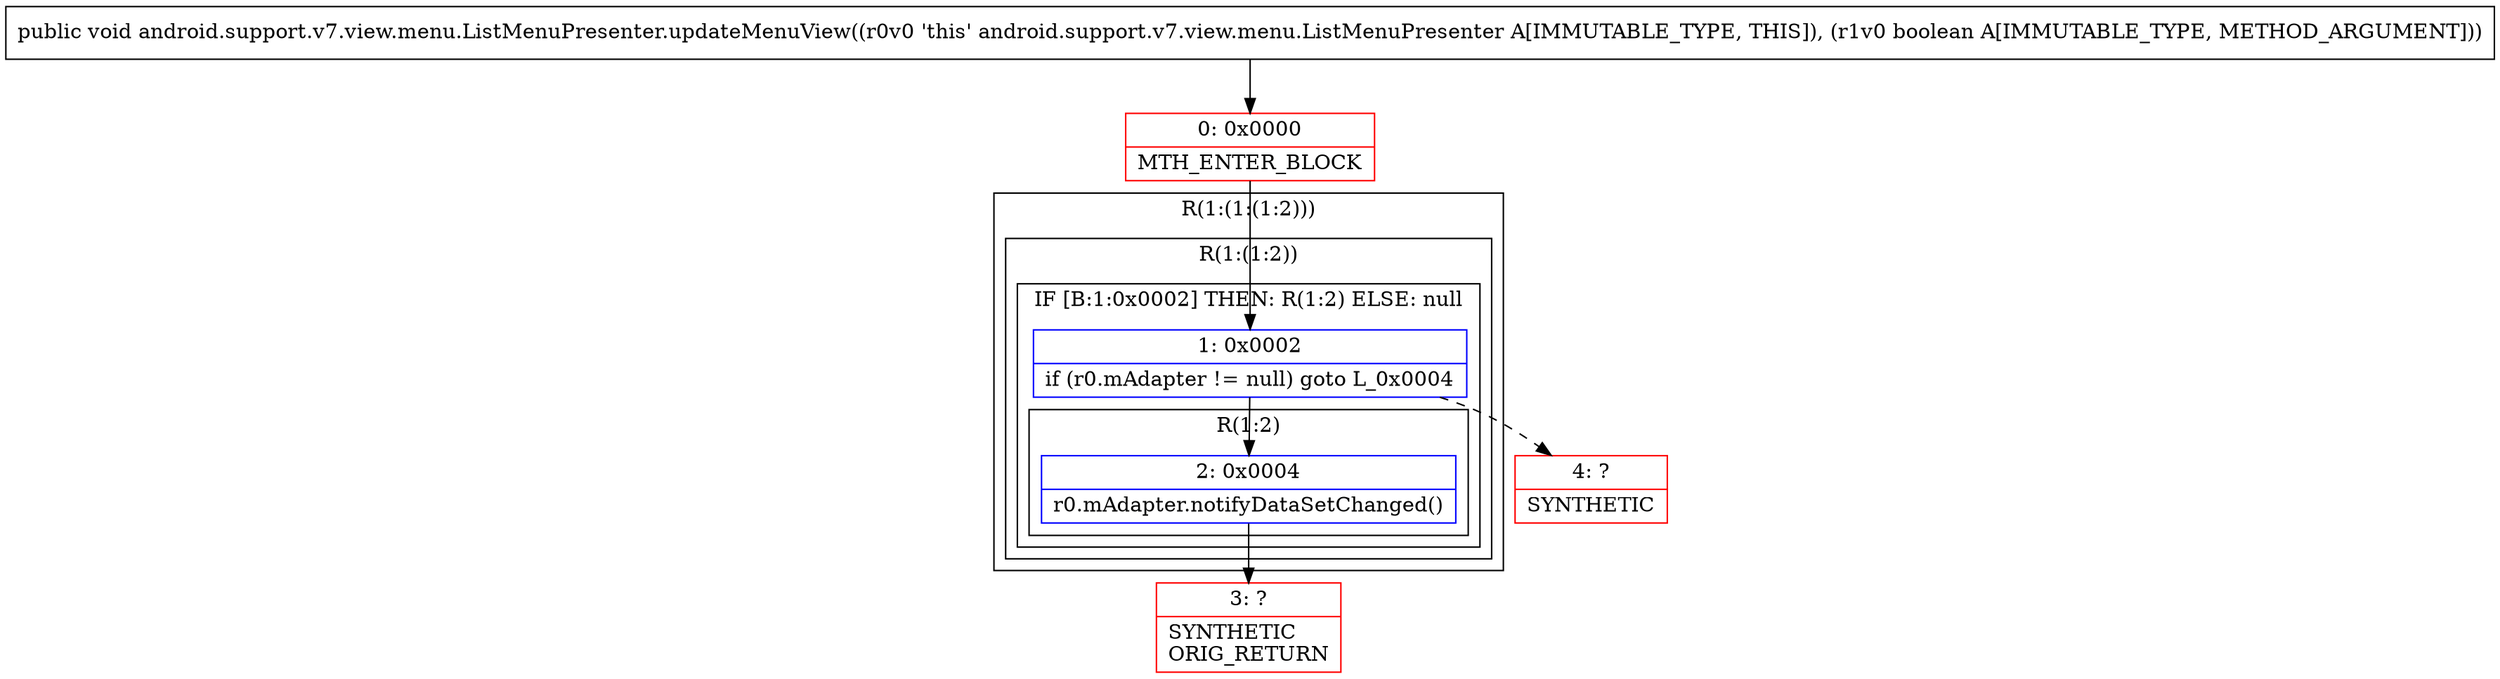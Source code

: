 digraph "CFG forandroid.support.v7.view.menu.ListMenuPresenter.updateMenuView(Z)V" {
subgraph cluster_Region_1831186261 {
label = "R(1:(1:(1:2)))";
node [shape=record,color=blue];
subgraph cluster_Region_2097622303 {
label = "R(1:(1:2))";
node [shape=record,color=blue];
subgraph cluster_IfRegion_194855202 {
label = "IF [B:1:0x0002] THEN: R(1:2) ELSE: null";
node [shape=record,color=blue];
Node_1 [shape=record,label="{1\:\ 0x0002|if (r0.mAdapter != null) goto L_0x0004\l}"];
subgraph cluster_Region_230054848 {
label = "R(1:2)";
node [shape=record,color=blue];
Node_2 [shape=record,label="{2\:\ 0x0004|r0.mAdapter.notifyDataSetChanged()\l}"];
}
}
}
}
Node_0 [shape=record,color=red,label="{0\:\ 0x0000|MTH_ENTER_BLOCK\l}"];
Node_3 [shape=record,color=red,label="{3\:\ ?|SYNTHETIC\lORIG_RETURN\l}"];
Node_4 [shape=record,color=red,label="{4\:\ ?|SYNTHETIC\l}"];
MethodNode[shape=record,label="{public void android.support.v7.view.menu.ListMenuPresenter.updateMenuView((r0v0 'this' android.support.v7.view.menu.ListMenuPresenter A[IMMUTABLE_TYPE, THIS]), (r1v0 boolean A[IMMUTABLE_TYPE, METHOD_ARGUMENT])) }"];
MethodNode -> Node_0;
Node_1 -> Node_2;
Node_1 -> Node_4[style=dashed];
Node_2 -> Node_3;
Node_0 -> Node_1;
}

